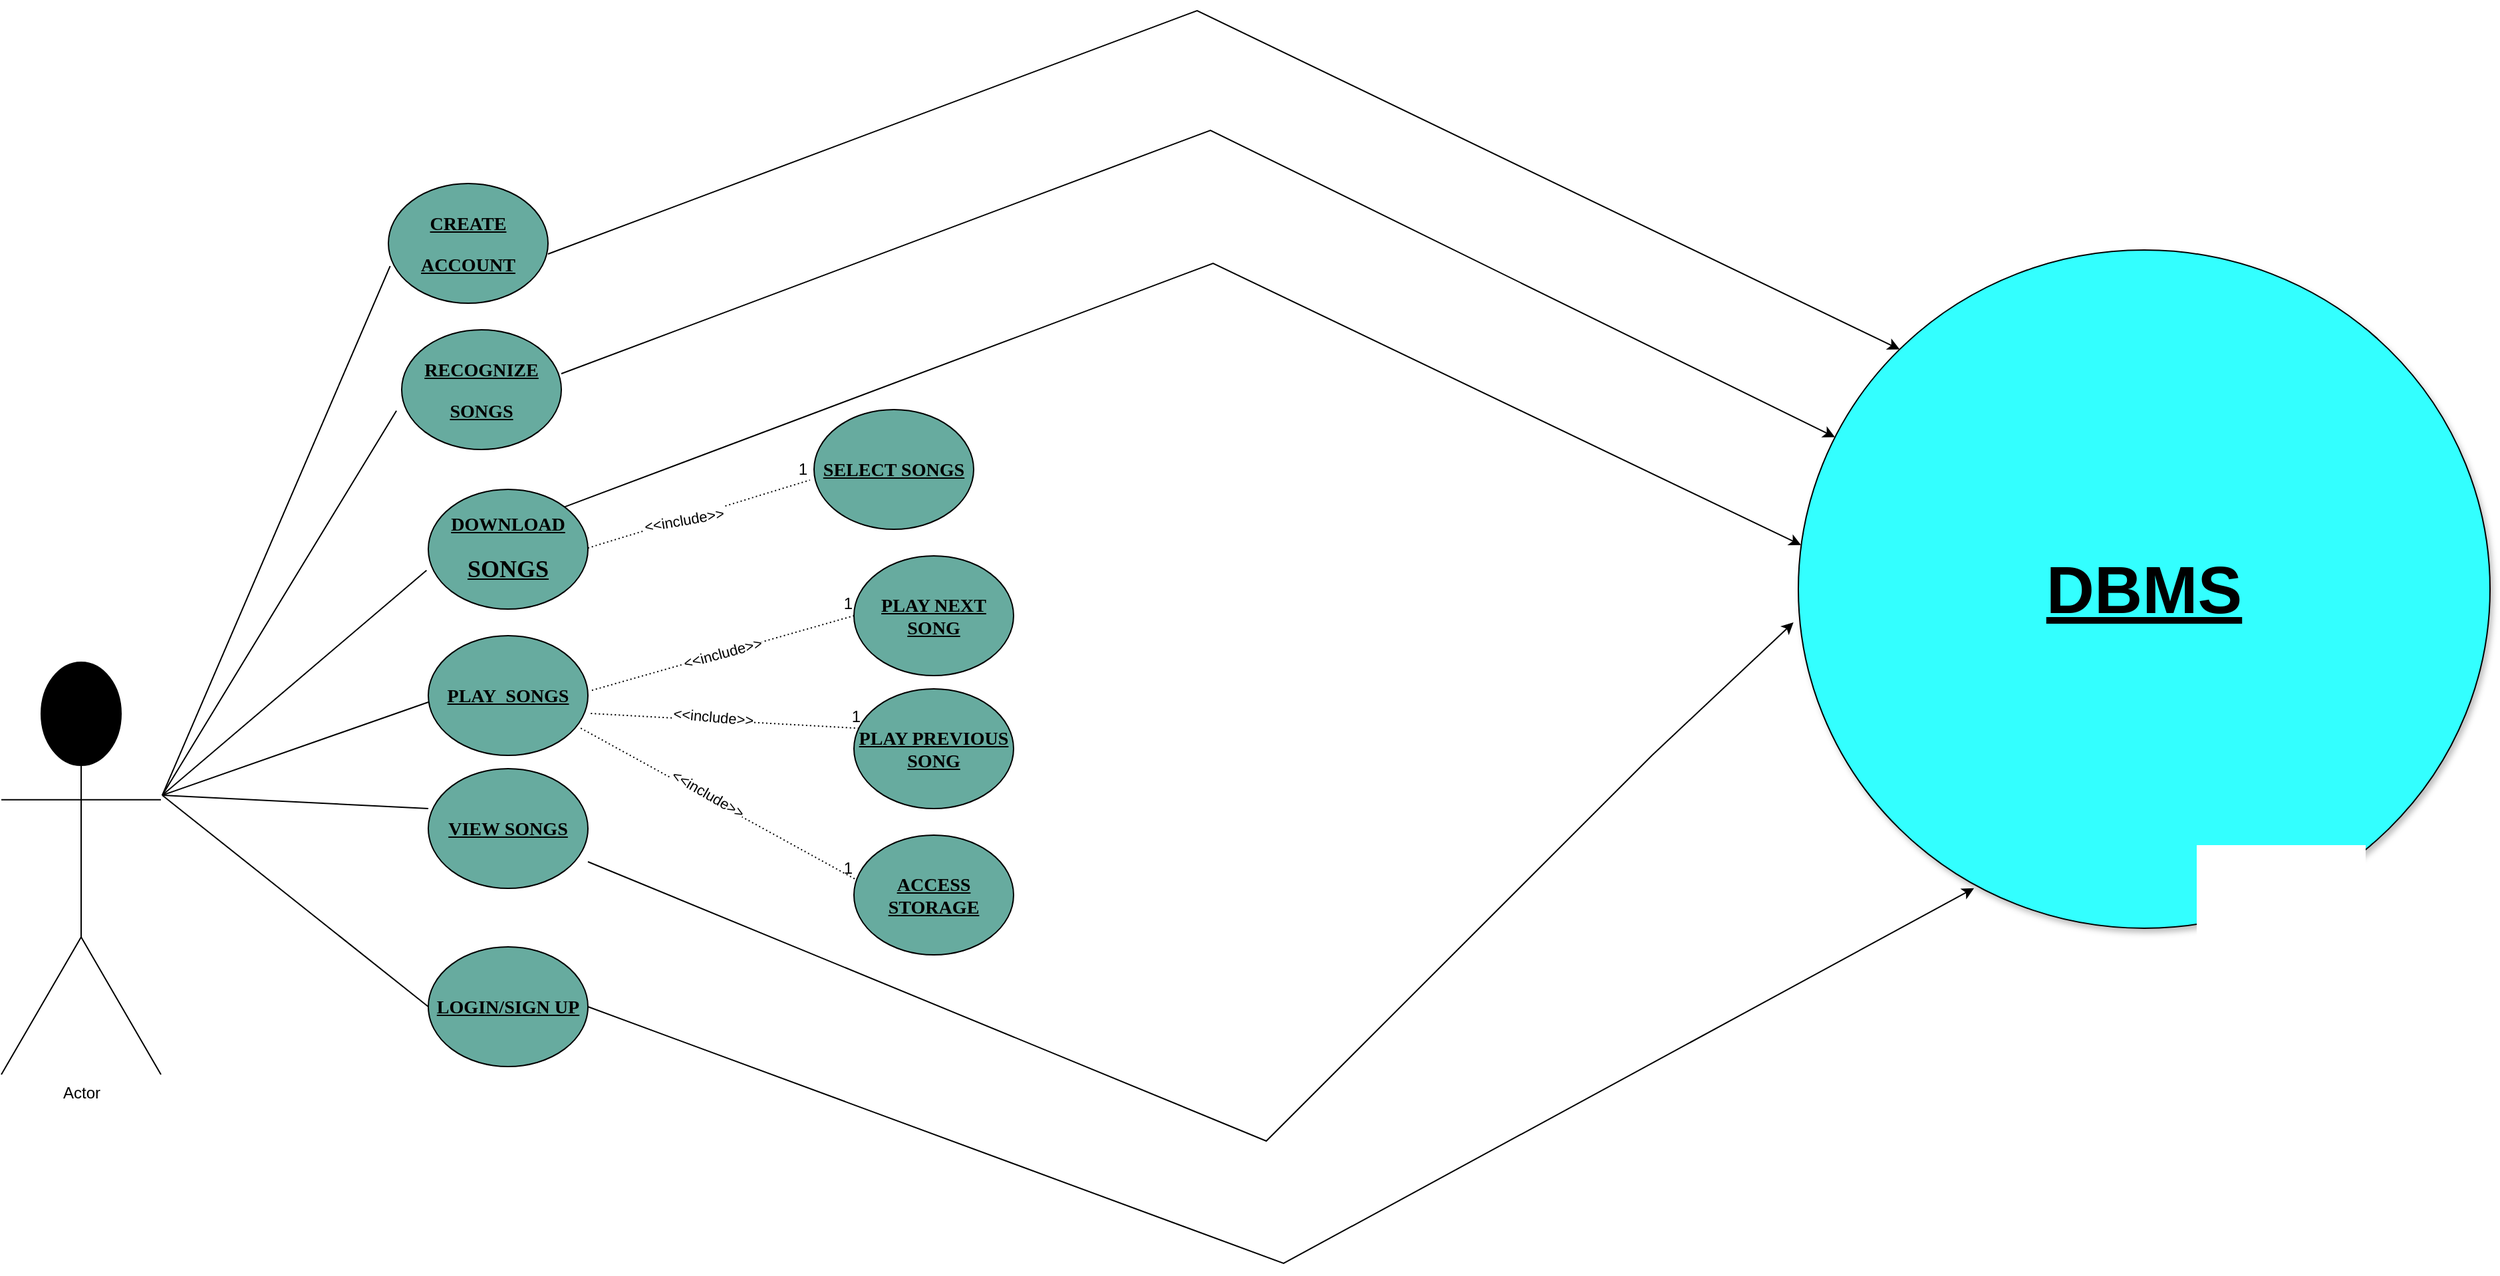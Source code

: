 <mxfile version="22.1.21" type="device">
  <diagram name="Page-1" id="v7xEsE1Hen-vVZM7od1K">
    <mxGraphModel dx="2120" dy="2016" grid="0" gridSize="10" guides="1" tooltips="1" connect="1" arrows="1" fold="1" page="0" pageScale="1" pageWidth="850" pageHeight="1100" math="0" shadow="0">
      <root>
        <mxCell id="0" />
        <mxCell id="1" parent="0" />
        <mxCell id="3N3c6DypXC5Ctjf3rcz0-1" value="Actor" style="shape=umlActor;verticalLabelPosition=bottom;verticalAlign=top;html=1;strokeColor=default;fillColor=#000000;" parent="1" vertex="1">
          <mxGeometry x="70" y="390" width="120" height="310" as="geometry" />
        </mxCell>
        <mxCell id="3N3c6DypXC5Ctjf3rcz0-7" value="" style="endArrow=none;html=1;rounded=0;" parent="1" edge="1">
          <mxGeometry relative="1" as="geometry">
            <mxPoint x="191" y="490" as="sourcePoint" />
            <mxPoint x="391" y="420" as="targetPoint" />
          </mxGeometry>
        </mxCell>
        <mxCell id="3N3c6DypXC5Ctjf3rcz0-46" value="" style="endArrow=none;html=1;rounded=0;entryX=0;entryY=0.5;entryDx=0;entryDy=0;" parent="1" edge="1">
          <mxGeometry relative="1" as="geometry">
            <mxPoint x="191" y="490" as="sourcePoint" />
            <mxPoint x="391.0" y="500" as="targetPoint" />
          </mxGeometry>
        </mxCell>
        <mxCell id="3N3c6DypXC5Ctjf3rcz0-50" value="" style="endArrow=none;html=1;rounded=0;entryX=-0.011;entryY=0.676;entryDx=0;entryDy=0;entryPerimeter=0;" parent="1" target="3N3c6DypXC5Ctjf3rcz0-51" edge="1">
          <mxGeometry relative="1" as="geometry">
            <mxPoint x="191" y="490" as="sourcePoint" />
            <mxPoint x="371" y="340" as="targetPoint" />
          </mxGeometry>
        </mxCell>
        <mxCell id="3N3c6DypXC5Ctjf3rcz0-51" value="&lt;h3&gt;&lt;font face=&quot;Times New Roman&quot;&gt;&lt;u style=&quot;&quot;&gt;DOWNLOAD&lt;/u&gt;&lt;/font&gt;&lt;/h3&gt;&lt;h2&gt;&lt;font face=&quot;Times New Roman&quot;&gt;&lt;u style=&quot;&quot;&gt;SONGS&lt;/u&gt;&lt;/font&gt;&lt;/h2&gt;" style="ellipse;whiteSpace=wrap;html=1;fillColor=#67AB9F;" parent="1" vertex="1">
          <mxGeometry x="391" y="260" width="120" height="90" as="geometry" />
        </mxCell>
        <mxCell id="3N3c6DypXC5Ctjf3rcz0-54" value="&lt;h3&gt;&lt;font face=&quot;Times New Roman&quot;&gt;&lt;u&gt;PLAY&amp;nbsp; SONGS&lt;/u&gt;&lt;/font&gt;&lt;/h3&gt;" style="ellipse;whiteSpace=wrap;html=1;fillColor=#67AB9F;" parent="1" vertex="1">
          <mxGeometry x="391" y="370" width="120" height="90" as="geometry" />
        </mxCell>
        <mxCell id="3N3c6DypXC5Ctjf3rcz0-55" value="&lt;h3&gt;&lt;font face=&quot;Times New Roman&quot;&gt;&lt;u&gt;VIEW SONGS&lt;/u&gt;&lt;/font&gt;&lt;/h3&gt;" style="ellipse;whiteSpace=wrap;html=1;fillColor=#67AB9F;" parent="1" vertex="1">
          <mxGeometry x="391" y="470" width="120" height="90" as="geometry" />
        </mxCell>
        <mxCell id="3N3c6DypXC5Ctjf3rcz0-59" value="" style="endArrow=none;html=1;rounded=0;entryX=-0.033;entryY=0.676;entryDx=0;entryDy=0;entryPerimeter=0;" parent="1" target="3N3c6DypXC5Ctjf3rcz0-60" edge="1">
          <mxGeometry relative="1" as="geometry">
            <mxPoint x="191" y="490" as="sourcePoint" />
            <mxPoint x="361" y="180" as="targetPoint" />
          </mxGeometry>
        </mxCell>
        <mxCell id="3N3c6DypXC5Ctjf3rcz0-60" value="&lt;h3&gt;&lt;font face=&quot;Times New Roman&quot;&gt;&lt;u&gt;RECOGNIZE&lt;/u&gt;&lt;/font&gt;&lt;/h3&gt;&lt;h3&gt;&lt;font face=&quot;Times New Roman&quot;&gt;&lt;u&gt;&lt;b&gt;SONGS&lt;/b&gt;&lt;/u&gt;&lt;/font&gt;&lt;/h3&gt;" style="ellipse;whiteSpace=wrap;html=1;fillColor=#67AB9F;" parent="1" vertex="1">
          <mxGeometry x="371" y="140" width="120" height="90" as="geometry" />
        </mxCell>
        <mxCell id="3N3c6DypXC5Ctjf3rcz0-64" value="" style="endArrow=none;html=1;rounded=0;entryX=0.011;entryY=0.69;entryDx=0;entryDy=0;entryPerimeter=0;" parent="1" target="3N3c6DypXC5Ctjf3rcz0-65" edge="1">
          <mxGeometry relative="1" as="geometry">
            <mxPoint x="191" y="490" as="sourcePoint" />
            <mxPoint x="301" y="120" as="targetPoint" />
          </mxGeometry>
        </mxCell>
        <mxCell id="3N3c6DypXC5Ctjf3rcz0-65" value="&lt;h3&gt;&lt;font face=&quot;Times New Roman&quot;&gt;&lt;u style=&quot;&quot;&gt;CREATE&lt;/u&gt;&lt;/font&gt;&lt;/h3&gt;&lt;h3&gt;&lt;font face=&quot;Times New Roman&quot;&gt;&lt;u style=&quot;&quot;&gt;ACCOUNT&lt;/u&gt;&lt;/font&gt;&lt;/h3&gt;" style="ellipse;whiteSpace=wrap;html=1;fillColor=#67AB9F;" parent="1" vertex="1">
          <mxGeometry x="361" y="30" width="120" height="90" as="geometry" />
        </mxCell>
        <mxCell id="3N3c6DypXC5Ctjf3rcz0-66" value="" style="endArrow=none;html=1;rounded=0;entryX=0;entryY=0.5;entryDx=0;entryDy=0;" parent="1" target="3N3c6DypXC5Ctjf3rcz0-67" edge="1">
          <mxGeometry relative="1" as="geometry">
            <mxPoint x="191" y="490" as="sourcePoint" />
            <mxPoint x="311" y="740" as="targetPoint" />
          </mxGeometry>
        </mxCell>
        <mxCell id="3N3c6DypXC5Ctjf3rcz0-67" value="&lt;h3&gt;&lt;font face=&quot;Times New Roman&quot;&gt;&lt;u&gt;LOGIN/SIGN UP&lt;/u&gt;&lt;/font&gt;&lt;/h3&gt;" style="ellipse;whiteSpace=wrap;html=1;fillColor=#67AB9F;" parent="1" vertex="1">
          <mxGeometry x="391" y="604" width="120" height="90" as="geometry" />
        </mxCell>
        <mxCell id="3N3c6DypXC5Ctjf3rcz0-89" value="" style="endArrow=none;html=1;rounded=0;dashed=1;dashPattern=1 2;entryX=-0.026;entryY=0.589;entryDx=0;entryDy=0;entryPerimeter=0;" parent="1" target="3N3c6DypXC5Ctjf3rcz0-91" edge="1">
          <mxGeometry relative="1" as="geometry">
            <mxPoint x="511" y="304.09" as="sourcePoint" />
            <mxPoint x="661" y="260" as="targetPoint" />
          </mxGeometry>
        </mxCell>
        <mxCell id="3N3c6DypXC5Ctjf3rcz0-90" value="1" style="resizable=0;html=1;whiteSpace=wrap;align=right;verticalAlign=bottom;" parent="3N3c6DypXC5Ctjf3rcz0-89" connectable="0" vertex="1">
          <mxGeometry x="1" relative="1" as="geometry" />
        </mxCell>
        <mxCell id="3N3c6DypXC5Ctjf3rcz0-114" value="&amp;lt;&amp;lt;include&amp;gt;&amp;gt;" style="edgeLabel;html=1;align=center;verticalAlign=middle;resizable=0;points=[];rotation=-10;" parent="3N3c6DypXC5Ctjf3rcz0-89" vertex="1" connectable="0">
          <mxGeometry x="-0.142" y="-1" relative="1" as="geometry">
            <mxPoint as="offset" />
          </mxGeometry>
        </mxCell>
        <mxCell id="3N3c6DypXC5Ctjf3rcz0-91" value="&lt;h3&gt;&lt;font face=&quot;Times New Roman&quot;&gt;&lt;u&gt;SELECT SONGS&lt;/u&gt;&lt;/font&gt;&lt;/h3&gt;" style="ellipse;whiteSpace=wrap;html=1;fillColor=#67AB9F;" parent="1" vertex="1">
          <mxGeometry x="681" y="200" width="120" height="90" as="geometry" />
        </mxCell>
        <mxCell id="3N3c6DypXC5Ctjf3rcz0-96" value="" style="endArrow=none;html=1;rounded=0;dashed=1;dashPattern=1 2;entryX=0;entryY=0.5;entryDx=0;entryDy=0;" parent="1" target="3N3c6DypXC5Ctjf3rcz0-98" edge="1">
          <mxGeometry relative="1" as="geometry">
            <mxPoint x="514" y="411.09" as="sourcePoint" />
            <mxPoint x="681" y="360" as="targetPoint" />
          </mxGeometry>
        </mxCell>
        <mxCell id="3N3c6DypXC5Ctjf3rcz0-97" value="1" style="resizable=0;html=1;whiteSpace=wrap;align=right;verticalAlign=bottom;" parent="3N3c6DypXC5Ctjf3rcz0-96" connectable="0" vertex="1">
          <mxGeometry x="1" relative="1" as="geometry" />
        </mxCell>
        <mxCell id="3N3c6DypXC5Ctjf3rcz0-116" value="&amp;lt;&amp;lt;include&amp;gt;&amp;gt;" style="edgeLabel;html=1;align=center;verticalAlign=middle;resizable=0;points=[];rotation=-15;" parent="3N3c6DypXC5Ctjf3rcz0-96" vertex="1" connectable="0">
          <mxGeometry x="-0.006" relative="1" as="geometry">
            <mxPoint as="offset" />
          </mxGeometry>
        </mxCell>
        <mxCell id="3N3c6DypXC5Ctjf3rcz0-98" value="&lt;h3&gt;&lt;font face=&quot;Times New Roman&quot;&gt;&lt;u&gt;PLAY NEXT SONG&lt;/u&gt;&lt;/font&gt;&lt;/h3&gt;" style="ellipse;whiteSpace=wrap;html=1;fillColor=#67AB9F;" parent="1" vertex="1">
          <mxGeometry x="711" y="310" width="120" height="90" as="geometry" />
        </mxCell>
        <mxCell id="3N3c6DypXC5Ctjf3rcz0-99" value="" style="endArrow=none;html=1;rounded=0;dashed=1;dashPattern=1 2;exitX=1.018;exitY=0.65;exitDx=0;exitDy=0;exitPerimeter=0;entryX=0.054;entryY=0.331;entryDx=0;entryDy=0;entryPerimeter=0;" parent="1" source="3N3c6DypXC5Ctjf3rcz0-54" target="3N3c6DypXC5Ctjf3rcz0-107" edge="1">
          <mxGeometry relative="1" as="geometry">
            <mxPoint x="511" y="431.09" as="sourcePoint" />
            <mxPoint x="701" y="450" as="targetPoint" />
          </mxGeometry>
        </mxCell>
        <mxCell id="3N3c6DypXC5Ctjf3rcz0-100" value="1" style="resizable=0;html=1;whiteSpace=wrap;align=right;verticalAlign=bottom;" parent="3N3c6DypXC5Ctjf3rcz0-99" connectable="0" vertex="1">
          <mxGeometry x="1" relative="1" as="geometry" />
        </mxCell>
        <mxCell id="3N3c6DypXC5Ctjf3rcz0-117" value="&amp;lt;&amp;lt;include&amp;gt;&amp;gt;" style="edgeLabel;html=1;align=center;verticalAlign=middle;resizable=0;points=[];rotation=5;" parent="3N3c6DypXC5Ctjf3rcz0-99" vertex="1" connectable="0">
          <mxGeometry x="-0.105" y="3" relative="1" as="geometry">
            <mxPoint as="offset" />
          </mxGeometry>
        </mxCell>
        <mxCell id="3N3c6DypXC5Ctjf3rcz0-105" value="" style="endArrow=none;html=1;rounded=0;dashed=1;dashPattern=1 2;exitX=0.955;exitY=0.773;exitDx=0;exitDy=0;exitPerimeter=0;entryX=0.007;entryY=0.367;entryDx=0;entryDy=0;entryPerimeter=0;" parent="1" source="3N3c6DypXC5Ctjf3rcz0-54" target="3N3c6DypXC5Ctjf3rcz0-108" edge="1">
          <mxGeometry relative="1" as="geometry">
            <mxPoint x="531" y="481.09" as="sourcePoint" />
            <mxPoint x="681" y="550" as="targetPoint" />
          </mxGeometry>
        </mxCell>
        <mxCell id="3N3c6DypXC5Ctjf3rcz0-106" value="1" style="resizable=0;html=1;whiteSpace=wrap;align=right;verticalAlign=bottom;" parent="3N3c6DypXC5Ctjf3rcz0-105" connectable="0" vertex="1">
          <mxGeometry x="1" relative="1" as="geometry" />
        </mxCell>
        <mxCell id="3N3c6DypXC5Ctjf3rcz0-118" value="&amp;lt;&amp;lt;include&amp;gt;&amp;gt;" style="edgeLabel;html=1;align=center;verticalAlign=middle;resizable=0;points=[];rotation=30;" parent="3N3c6DypXC5Ctjf3rcz0-105" vertex="1" connectable="0">
          <mxGeometry x="-0.086" y="3" relative="1" as="geometry">
            <mxPoint as="offset" />
          </mxGeometry>
        </mxCell>
        <mxCell id="3N3c6DypXC5Ctjf3rcz0-107" value="&lt;h3&gt;&lt;font face=&quot;Times New Roman&quot;&gt;&lt;u&gt;PLAY PREVIOUS SONG&lt;/u&gt;&lt;/font&gt;&lt;/h3&gt;" style="ellipse;whiteSpace=wrap;html=1;fillColor=#67AB9F;" parent="1" vertex="1">
          <mxGeometry x="711" y="410" width="120" height="90" as="geometry" />
        </mxCell>
        <mxCell id="3N3c6DypXC5Ctjf3rcz0-108" value="&lt;h3&gt;&lt;font face=&quot;Times New Roman&quot;&gt;&lt;u&gt;ACCESS STORAGE&lt;/u&gt;&lt;/font&gt;&lt;/h3&gt;" style="ellipse;whiteSpace=wrap;html=1;fillColor=#67AB9F;" parent="1" vertex="1">
          <mxGeometry x="711" y="520" width="120" height="90" as="geometry" />
        </mxCell>
        <mxCell id="3N3c6DypXC5Ctjf3rcz0-136" value="" style="endArrow=classic;html=1;rounded=0;entryX=-0.007;entryY=0.549;entryDx=0;entryDy=0;entryPerimeter=0;" parent="1" target="3N3c6DypXC5Ctjf3rcz0-151" edge="1">
          <mxGeometry width="50" height="50" relative="1" as="geometry">
            <mxPoint x="511" y="540" as="sourcePoint" />
            <mxPoint x="1381" y="390" as="targetPoint" />
            <Array as="points">
              <mxPoint x="1021" y="750" />
              <mxPoint x="1311" y="460" />
            </Array>
          </mxGeometry>
        </mxCell>
        <mxCell id="3N3c6DypXC5Ctjf3rcz0-143" value="" style="endArrow=classic;html=1;rounded=0;entryX=0.254;entryY=0.941;entryDx=0;entryDy=0;entryPerimeter=0;exitX=1;exitY=0.5;exitDx=0;exitDy=0;" parent="1" target="3N3c6DypXC5Ctjf3rcz0-151" edge="1" source="3N3c6DypXC5Ctjf3rcz0-67">
          <mxGeometry width="50" height="50" relative="1" as="geometry">
            <mxPoint x="531" y="850" as="sourcePoint" />
            <mxPoint x="1521" y="590" as="targetPoint" />
            <Array as="points">
              <mxPoint x="1034" y="842" />
            </Array>
          </mxGeometry>
        </mxCell>
        <mxCell id="3N3c6DypXC5Ctjf3rcz0-144" value="" style="endArrow=classic;html=1;rounded=0;exitX=1;exitY=0;exitDx=0;exitDy=0;entryX=0.004;entryY=0.435;entryDx=0;entryDy=0;entryPerimeter=0;" parent="1" source="3N3c6DypXC5Ctjf3rcz0-51" target="3N3c6DypXC5Ctjf3rcz0-151" edge="1">
          <mxGeometry width="50" height="50" relative="1" as="geometry">
            <mxPoint x="480.999" y="235.218" as="sourcePoint" />
            <mxPoint x="1405" y="290" as="targetPoint" />
            <Array as="points">
              <mxPoint x="981" y="90" />
            </Array>
          </mxGeometry>
        </mxCell>
        <mxCell id="3N3c6DypXC5Ctjf3rcz0-146" value="" style="endArrow=classic;html=1;rounded=0;exitX=1;exitY=0;exitDx=0;exitDy=0;" parent="1" target="3N3c6DypXC5Ctjf3rcz0-151" edge="1">
          <mxGeometry width="50" height="50" relative="1" as="geometry">
            <mxPoint x="491" y="173" as="sourcePoint" />
            <mxPoint x="1403.24" y="190" as="targetPoint" />
            <Array as="points">
              <mxPoint x="979" y="-10" />
            </Array>
          </mxGeometry>
        </mxCell>
        <mxCell id="3N3c6DypXC5Ctjf3rcz0-147" value="" style="endArrow=classic;html=1;rounded=0;exitX=1;exitY=0;exitDx=0;exitDy=0;entryX=0;entryY=0;entryDx=0;entryDy=0;" parent="1" target="3N3c6DypXC5Ctjf3rcz0-151" edge="1">
          <mxGeometry width="50" height="50" relative="1" as="geometry">
            <mxPoint x="481" y="83" as="sourcePoint" />
            <mxPoint x="1393.24" y="100" as="targetPoint" />
            <Array as="points">
              <mxPoint x="969" y="-100" />
            </Array>
          </mxGeometry>
        </mxCell>
        <UserObject label="&lt;b&gt;&lt;font style=&quot;font-size: 50px;&quot;&gt;&lt;u&gt;DBMS&lt;/u&gt;&lt;/font&gt;&lt;/b&gt;" id="3N3c6DypXC5Ctjf3rcz0-151">
          <mxCell style="ellipse;whiteSpace=wrap;html=1;align=center;newEdgeStyle={&quot;edgeStyle&quot;:&quot;entityRelationEdgeStyle&quot;,&quot;startArrow&quot;:&quot;none&quot;,&quot;endArrow&quot;:&quot;none&quot;,&quot;segment&quot;:10,&quot;curved&quot;:1,&quot;sourcePerimeterSpacing&quot;:0,&quot;targetPerimeterSpacing&quot;:0};treeFolding=1;treeMoving=1;fillColor=#33FFFF;shadow=1;" parent="1" vertex="1">
            <mxGeometry x="1421" y="80" width="520" height="510" as="geometry" />
          </mxCell>
        </UserObject>
      </root>
    </mxGraphModel>
  </diagram>
</mxfile>
